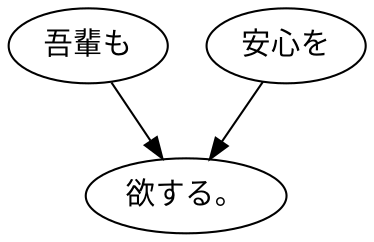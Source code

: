 digraph graph3272 {
	node0 [label="吾輩も"];
	node1 [label="安心を"];
	node2 [label="欲する。"];
	node0 -> node2;
	node1 -> node2;
}
